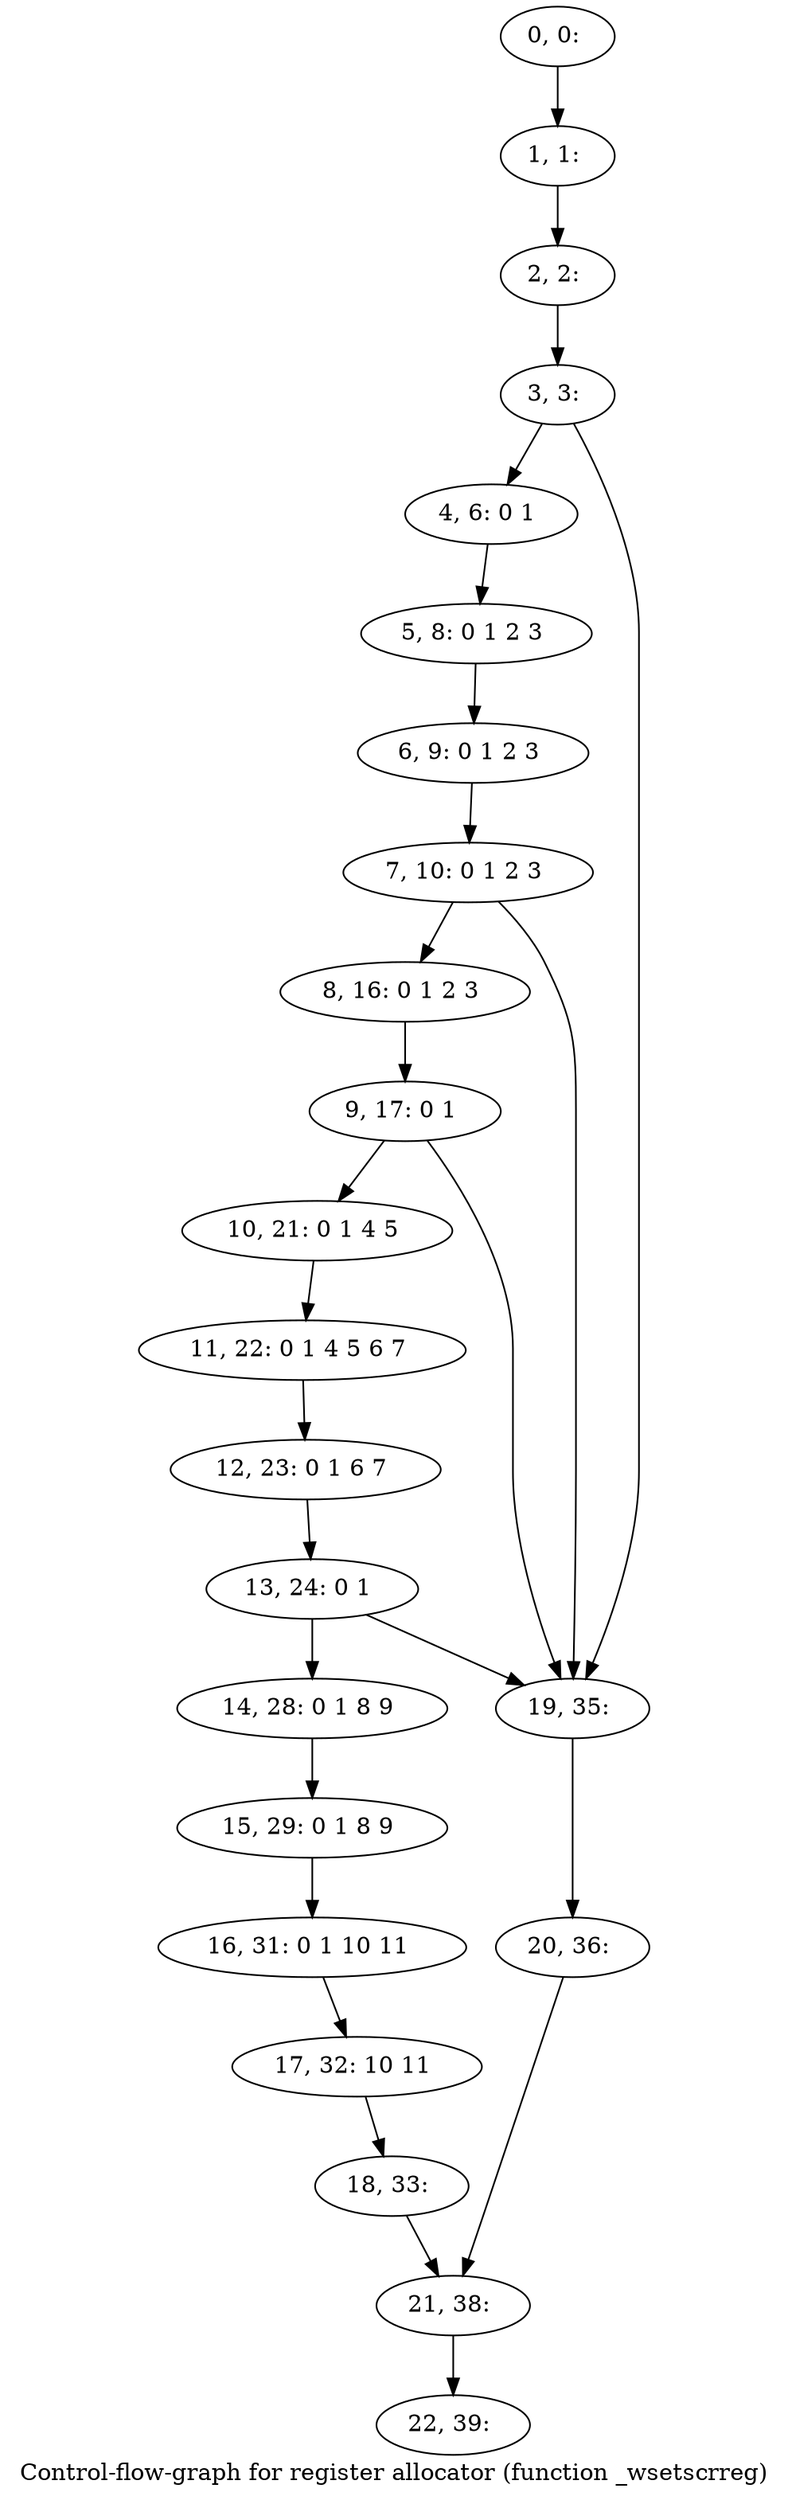 digraph G {
graph [label="Control-flow-graph for register allocator (function _wsetscrreg)"]
0[label="0, 0: "];
1[label="1, 1: "];
2[label="2, 2: "];
3[label="3, 3: "];
4[label="4, 6: 0 1 "];
5[label="5, 8: 0 1 2 3 "];
6[label="6, 9: 0 1 2 3 "];
7[label="7, 10: 0 1 2 3 "];
8[label="8, 16: 0 1 2 3 "];
9[label="9, 17: 0 1 "];
10[label="10, 21: 0 1 4 5 "];
11[label="11, 22: 0 1 4 5 6 7 "];
12[label="12, 23: 0 1 6 7 "];
13[label="13, 24: 0 1 "];
14[label="14, 28: 0 1 8 9 "];
15[label="15, 29: 0 1 8 9 "];
16[label="16, 31: 0 1 10 11 "];
17[label="17, 32: 10 11 "];
18[label="18, 33: "];
19[label="19, 35: "];
20[label="20, 36: "];
21[label="21, 38: "];
22[label="22, 39: "];
0->1 ;
1->2 ;
2->3 ;
3->4 ;
3->19 ;
4->5 ;
5->6 ;
6->7 ;
7->8 ;
7->19 ;
8->9 ;
9->10 ;
9->19 ;
10->11 ;
11->12 ;
12->13 ;
13->14 ;
13->19 ;
14->15 ;
15->16 ;
16->17 ;
17->18 ;
18->21 ;
19->20 ;
20->21 ;
21->22 ;
}
